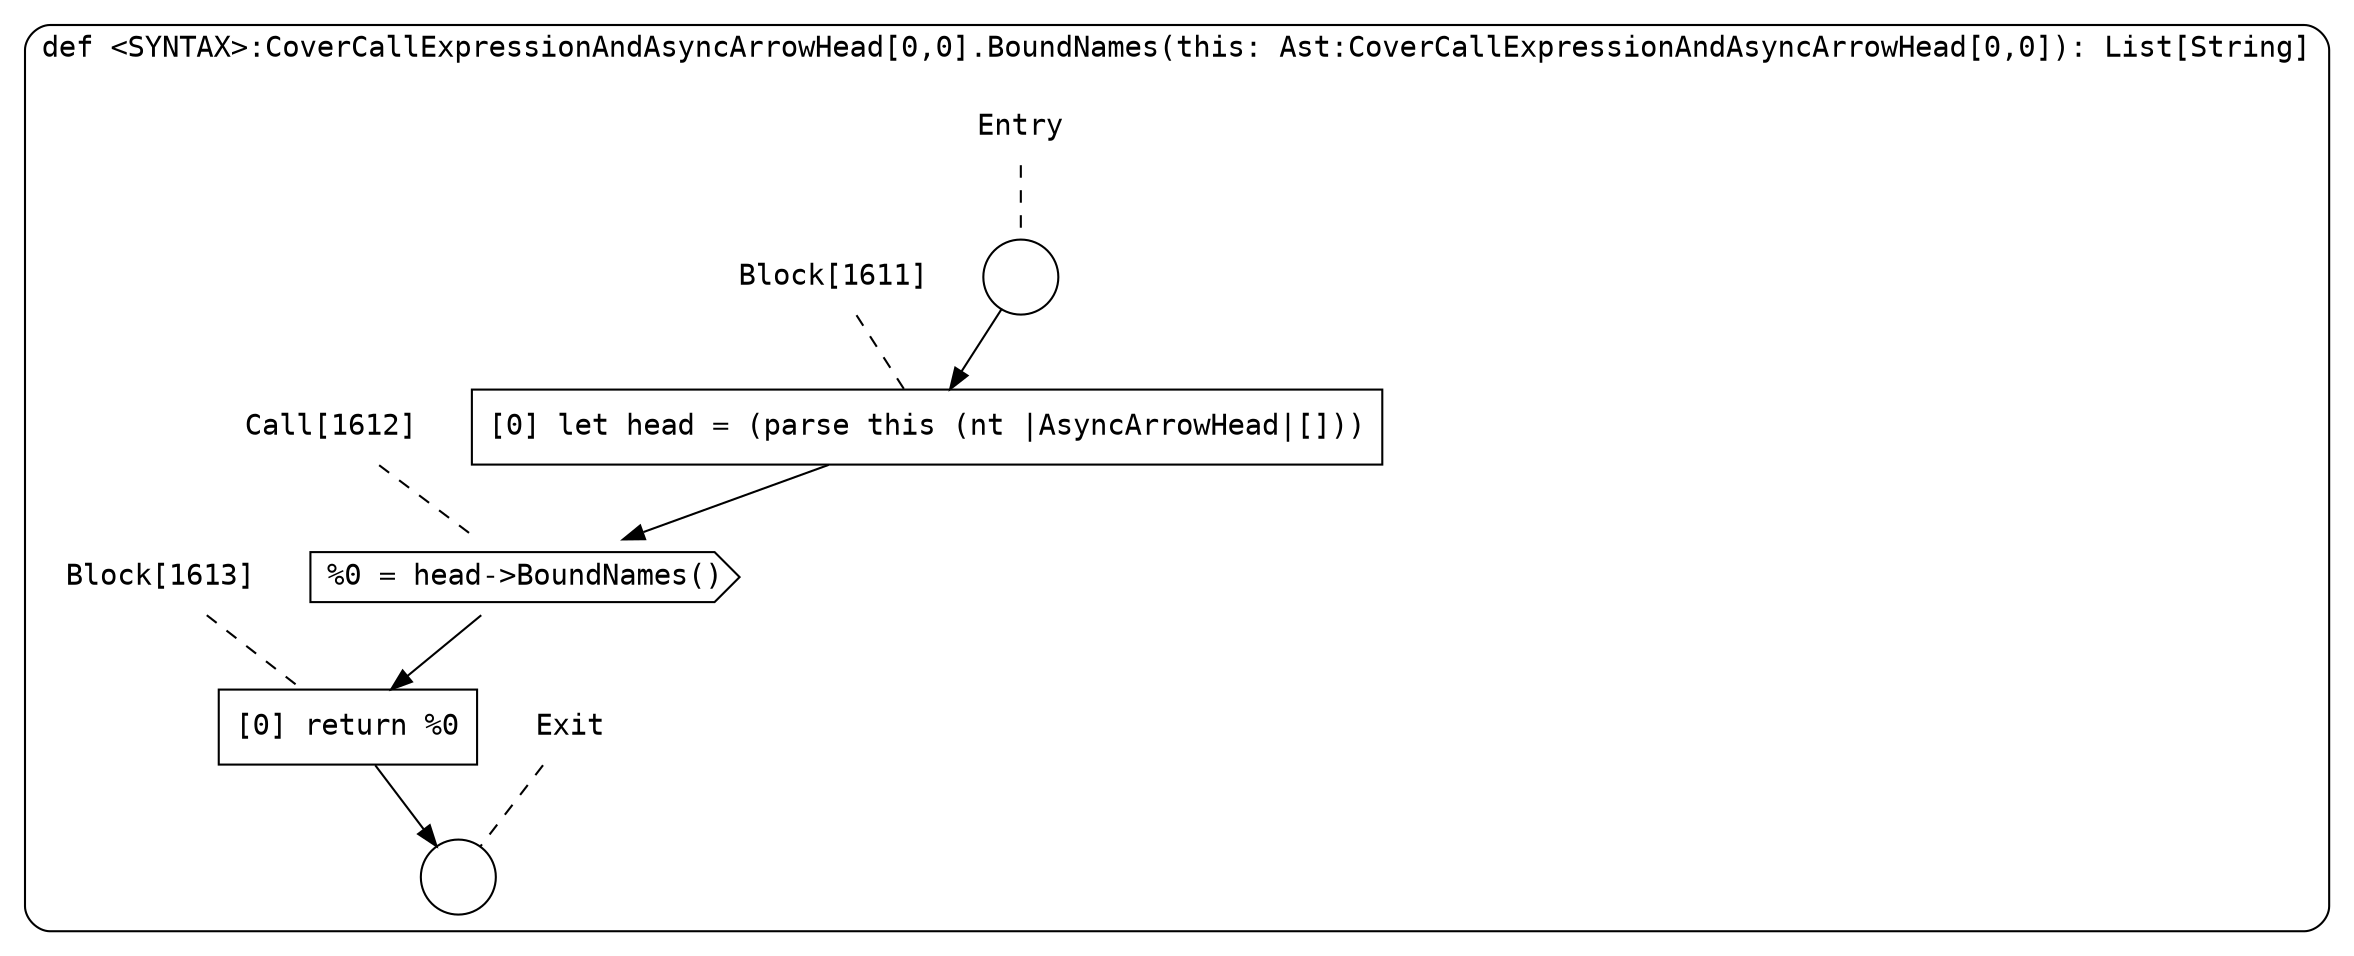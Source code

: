 digraph {
  graph [fontname = "Consolas"]
  node [fontname = "Consolas"]
  edge [fontname = "Consolas"]
  subgraph cluster219 {
    label = "def <SYNTAX>:CoverCallExpressionAndAsyncArrowHead[0,0].BoundNames(this: Ast:CoverCallExpressionAndAsyncArrowHead[0,0]): List[String]"
    style = rounded
    cluster219_entry_name [shape=none, label=<<font color="black">Entry</font>>]
    cluster219_entry_name -> cluster219_entry [arrowhead=none, color="black", style=dashed]
    cluster219_entry [shape=circle label=" " color="black" fillcolor="white" style=filled]
    cluster219_entry -> node1611 [color="black"]
    cluster219_exit_name [shape=none, label=<<font color="black">Exit</font>>]
    cluster219_exit_name -> cluster219_exit [arrowhead=none, color="black", style=dashed]
    cluster219_exit [shape=circle label=" " color="black" fillcolor="white" style=filled]
    node1611_name [shape=none, label=<<font color="black">Block[1611]</font>>]
    node1611_name -> node1611 [arrowhead=none, color="black", style=dashed]
    node1611 [shape=box, label=<<font color="black">[0] let head = (parse this (nt |AsyncArrowHead|[]))<BR ALIGN="LEFT"/></font>> color="black" fillcolor="white", style=filled]
    node1611 -> node1612 [color="black"]
    node1612_name [shape=none, label=<<font color="black">Call[1612]</font>>]
    node1612_name -> node1612 [arrowhead=none, color="black", style=dashed]
    node1612 [shape=cds, label=<<font color="black">%0 = head-&gt;BoundNames()</font>> color="black" fillcolor="white", style=filled]
    node1612 -> node1613 [color="black"]
    node1613_name [shape=none, label=<<font color="black">Block[1613]</font>>]
    node1613_name -> node1613 [arrowhead=none, color="black", style=dashed]
    node1613 [shape=box, label=<<font color="black">[0] return %0<BR ALIGN="LEFT"/></font>> color="black" fillcolor="white", style=filled]
    node1613 -> cluster219_exit [color="black"]
  }
}
